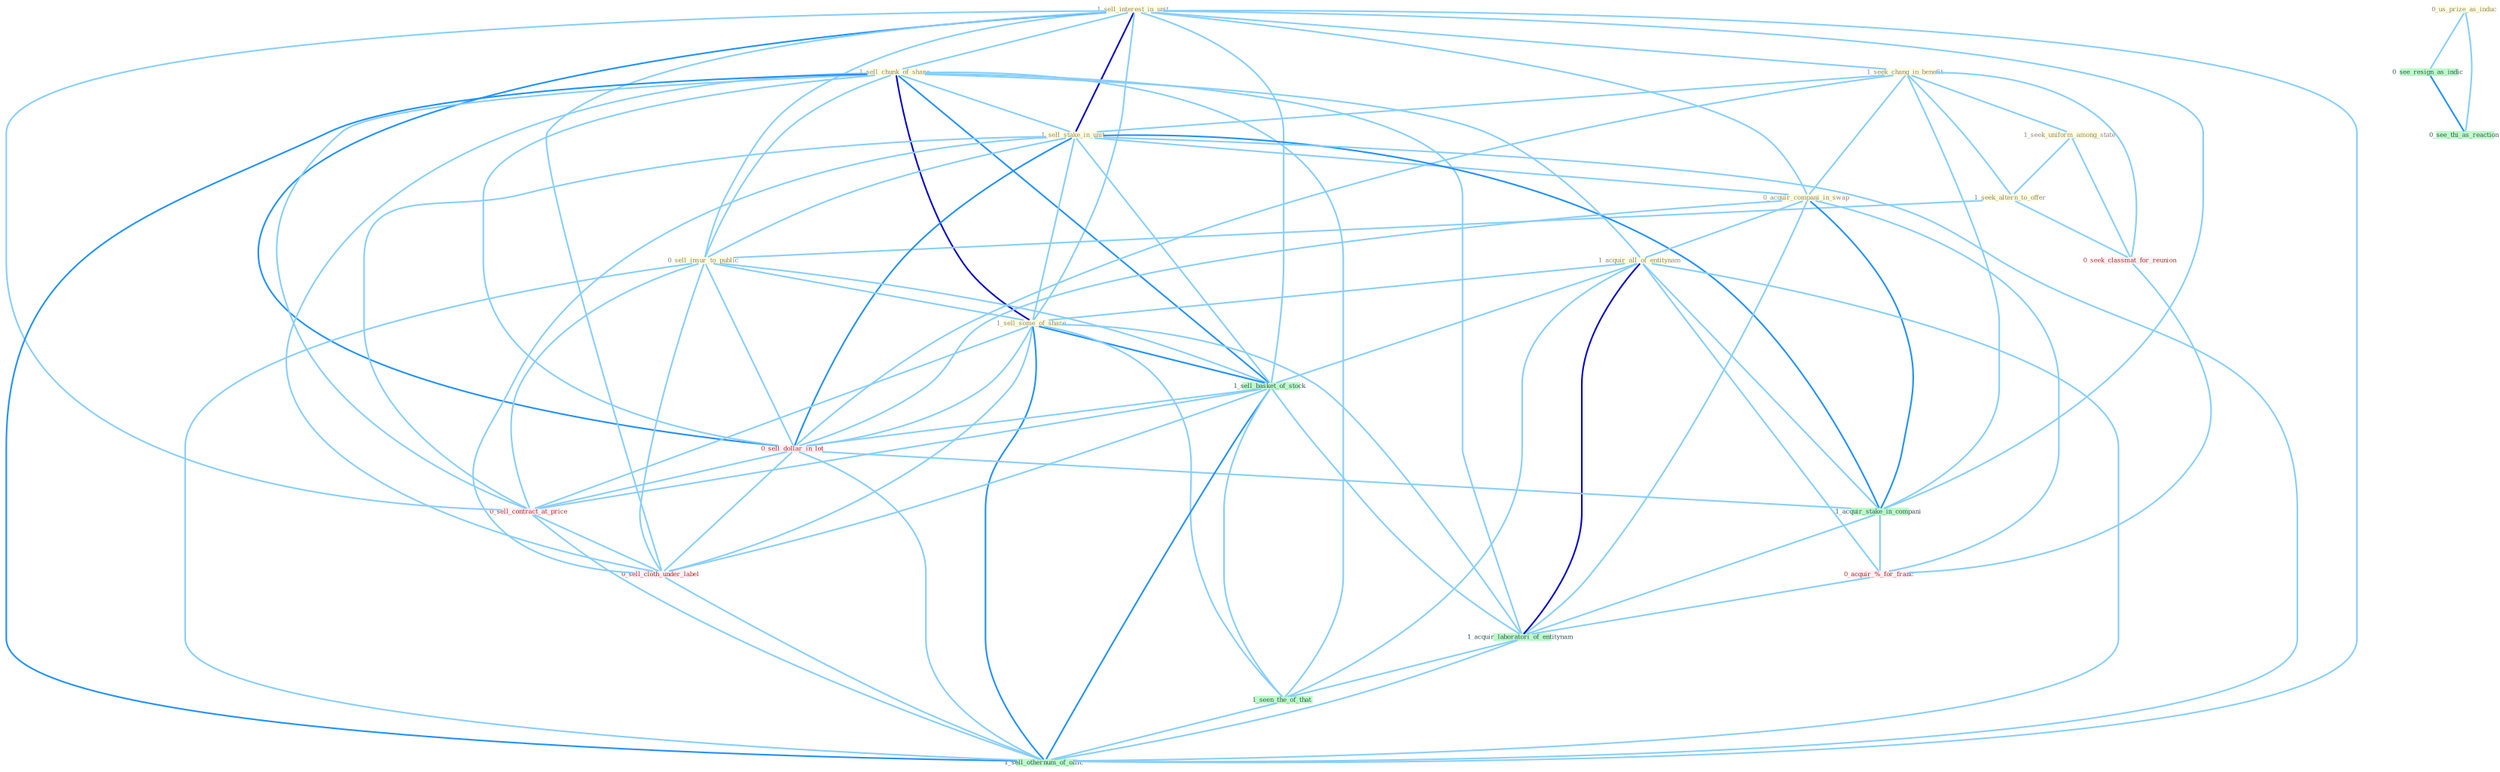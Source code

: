 Graph G{ 
    node
    [shape=polygon,style=filled,width=.5,height=.06,color="#BDFCC9",fixedsize=true,fontsize=4,
    fontcolor="#2f4f4f"];
    {node
    [color="#ffffe0", fontcolor="#8b7d6b"] "1_sell_interest_in_unit " "1_sell_chunk_of_share " "1_seek_chang_in_benefit " "1_seek_uniform_among_state " "1_seek_altern_to_offer " "1_sell_stake_in_unit " "0_us_prize_as_induc " "0_acquir_compani_in_swap " "0_sell_insur_to_public " "1_acquir_all_of_entitynam " "1_sell_some_of_share "}
{node [color="#fff0f5", fontcolor="#b22222"] "0_seek_classmat_for_reunion " "0_sell_dollar_in_lot " "0_acquir_%_for_franc " "0_sell_contract_at_price " "0_sell_cloth_under_label "}
edge [color="#B0E2FF"];

	"1_sell_interest_in_unit " -- "1_sell_chunk_of_share " [w="1", color="#87cefa" ];
	"1_sell_interest_in_unit " -- "1_seek_chang_in_benefit " [w="1", color="#87cefa" ];
	"1_sell_interest_in_unit " -- "1_sell_stake_in_unit " [w="3", color="#0000cd" , len=0.6];
	"1_sell_interest_in_unit " -- "0_acquir_compani_in_swap " [w="1", color="#87cefa" ];
	"1_sell_interest_in_unit " -- "0_sell_insur_to_public " [w="1", color="#87cefa" ];
	"1_sell_interest_in_unit " -- "1_sell_some_of_share " [w="1", color="#87cefa" ];
	"1_sell_interest_in_unit " -- "1_sell_basket_of_stock " [w="1", color="#87cefa" ];
	"1_sell_interest_in_unit " -- "0_sell_dollar_in_lot " [w="2", color="#1e90ff" , len=0.8];
	"1_sell_interest_in_unit " -- "1_acquir_stake_in_compani " [w="1", color="#87cefa" ];
	"1_sell_interest_in_unit " -- "0_sell_contract_at_price " [w="1", color="#87cefa" ];
	"1_sell_interest_in_unit " -- "0_sell_cloth_under_label " [w="1", color="#87cefa" ];
	"1_sell_interest_in_unit " -- "1_sell_othernum_of_offic " [w="1", color="#87cefa" ];
	"1_sell_chunk_of_share " -- "1_sell_stake_in_unit " [w="1", color="#87cefa" ];
	"1_sell_chunk_of_share " -- "0_sell_insur_to_public " [w="1", color="#87cefa" ];
	"1_sell_chunk_of_share " -- "1_acquir_all_of_entitynam " [w="1", color="#87cefa" ];
	"1_sell_chunk_of_share " -- "1_sell_some_of_share " [w="3", color="#0000cd" , len=0.6];
	"1_sell_chunk_of_share " -- "1_sell_basket_of_stock " [w="2", color="#1e90ff" , len=0.8];
	"1_sell_chunk_of_share " -- "0_sell_dollar_in_lot " [w="1", color="#87cefa" ];
	"1_sell_chunk_of_share " -- "0_sell_contract_at_price " [w="1", color="#87cefa" ];
	"1_sell_chunk_of_share " -- "1_acquir_laboratori_of_entitynam " [w="1", color="#87cefa" ];
	"1_sell_chunk_of_share " -- "0_sell_cloth_under_label " [w="1", color="#87cefa" ];
	"1_sell_chunk_of_share " -- "1_seen_the_of_that " [w="1", color="#87cefa" ];
	"1_sell_chunk_of_share " -- "1_sell_othernum_of_offic " [w="2", color="#1e90ff" , len=0.8];
	"1_seek_chang_in_benefit " -- "1_seek_uniform_among_state " [w="1", color="#87cefa" ];
	"1_seek_chang_in_benefit " -- "1_seek_altern_to_offer " [w="1", color="#87cefa" ];
	"1_seek_chang_in_benefit " -- "1_sell_stake_in_unit " [w="1", color="#87cefa" ];
	"1_seek_chang_in_benefit " -- "0_acquir_compani_in_swap " [w="1", color="#87cefa" ];
	"1_seek_chang_in_benefit " -- "0_seek_classmat_for_reunion " [w="1", color="#87cefa" ];
	"1_seek_chang_in_benefit " -- "0_sell_dollar_in_lot " [w="1", color="#87cefa" ];
	"1_seek_chang_in_benefit " -- "1_acquir_stake_in_compani " [w="1", color="#87cefa" ];
	"1_seek_uniform_among_state " -- "1_seek_altern_to_offer " [w="1", color="#87cefa" ];
	"1_seek_uniform_among_state " -- "0_seek_classmat_for_reunion " [w="1", color="#87cefa" ];
	"1_seek_altern_to_offer " -- "0_sell_insur_to_public " [w="1", color="#87cefa" ];
	"1_seek_altern_to_offer " -- "0_seek_classmat_for_reunion " [w="1", color="#87cefa" ];
	"1_sell_stake_in_unit " -- "0_acquir_compani_in_swap " [w="1", color="#87cefa" ];
	"1_sell_stake_in_unit " -- "0_sell_insur_to_public " [w="1", color="#87cefa" ];
	"1_sell_stake_in_unit " -- "1_sell_some_of_share " [w="1", color="#87cefa" ];
	"1_sell_stake_in_unit " -- "1_sell_basket_of_stock " [w="1", color="#87cefa" ];
	"1_sell_stake_in_unit " -- "0_sell_dollar_in_lot " [w="2", color="#1e90ff" , len=0.8];
	"1_sell_stake_in_unit " -- "1_acquir_stake_in_compani " [w="2", color="#1e90ff" , len=0.8];
	"1_sell_stake_in_unit " -- "0_sell_contract_at_price " [w="1", color="#87cefa" ];
	"1_sell_stake_in_unit " -- "0_sell_cloth_under_label " [w="1", color="#87cefa" ];
	"1_sell_stake_in_unit " -- "1_sell_othernum_of_offic " [w="1", color="#87cefa" ];
	"0_us_prize_as_induc " -- "0_see_resign_as_indic " [w="1", color="#87cefa" ];
	"0_us_prize_as_induc " -- "0_see_thi_as_reaction " [w="1", color="#87cefa" ];
	"0_acquir_compani_in_swap " -- "1_acquir_all_of_entitynam " [w="1", color="#87cefa" ];
	"0_acquir_compani_in_swap " -- "0_sell_dollar_in_lot " [w="1", color="#87cefa" ];
	"0_acquir_compani_in_swap " -- "1_acquir_stake_in_compani " [w="2", color="#1e90ff" , len=0.8];
	"0_acquir_compani_in_swap " -- "0_acquir_%_for_franc " [w="1", color="#87cefa" ];
	"0_acquir_compani_in_swap " -- "1_acquir_laboratori_of_entitynam " [w="1", color="#87cefa" ];
	"0_sell_insur_to_public " -- "1_sell_some_of_share " [w="1", color="#87cefa" ];
	"0_sell_insur_to_public " -- "1_sell_basket_of_stock " [w="1", color="#87cefa" ];
	"0_sell_insur_to_public " -- "0_sell_dollar_in_lot " [w="1", color="#87cefa" ];
	"0_sell_insur_to_public " -- "0_sell_contract_at_price " [w="1", color="#87cefa" ];
	"0_sell_insur_to_public " -- "0_sell_cloth_under_label " [w="1", color="#87cefa" ];
	"0_sell_insur_to_public " -- "1_sell_othernum_of_offic " [w="1", color="#87cefa" ];
	"1_acquir_all_of_entitynam " -- "1_sell_some_of_share " [w="1", color="#87cefa" ];
	"1_acquir_all_of_entitynam " -- "1_sell_basket_of_stock " [w="1", color="#87cefa" ];
	"1_acquir_all_of_entitynam " -- "1_acquir_stake_in_compani " [w="1", color="#87cefa" ];
	"1_acquir_all_of_entitynam " -- "0_acquir_%_for_franc " [w="1", color="#87cefa" ];
	"1_acquir_all_of_entitynam " -- "1_acquir_laboratori_of_entitynam " [w="3", color="#0000cd" , len=0.6];
	"1_acquir_all_of_entitynam " -- "1_seen_the_of_that " [w="1", color="#87cefa" ];
	"1_acquir_all_of_entitynam " -- "1_sell_othernum_of_offic " [w="1", color="#87cefa" ];
	"1_sell_some_of_share " -- "1_sell_basket_of_stock " [w="2", color="#1e90ff" , len=0.8];
	"1_sell_some_of_share " -- "0_sell_dollar_in_lot " [w="1", color="#87cefa" ];
	"1_sell_some_of_share " -- "0_sell_contract_at_price " [w="1", color="#87cefa" ];
	"1_sell_some_of_share " -- "1_acquir_laboratori_of_entitynam " [w="1", color="#87cefa" ];
	"1_sell_some_of_share " -- "0_sell_cloth_under_label " [w="1", color="#87cefa" ];
	"1_sell_some_of_share " -- "1_seen_the_of_that " [w="1", color="#87cefa" ];
	"1_sell_some_of_share " -- "1_sell_othernum_of_offic " [w="2", color="#1e90ff" , len=0.8];
	"0_seek_classmat_for_reunion " -- "0_acquir_%_for_franc " [w="1", color="#87cefa" ];
	"1_sell_basket_of_stock " -- "0_sell_dollar_in_lot " [w="1", color="#87cefa" ];
	"1_sell_basket_of_stock " -- "0_sell_contract_at_price " [w="1", color="#87cefa" ];
	"1_sell_basket_of_stock " -- "1_acquir_laboratori_of_entitynam " [w="1", color="#87cefa" ];
	"1_sell_basket_of_stock " -- "0_sell_cloth_under_label " [w="1", color="#87cefa" ];
	"1_sell_basket_of_stock " -- "1_seen_the_of_that " [w="1", color="#87cefa" ];
	"1_sell_basket_of_stock " -- "1_sell_othernum_of_offic " [w="2", color="#1e90ff" , len=0.8];
	"0_sell_dollar_in_lot " -- "1_acquir_stake_in_compani " [w="1", color="#87cefa" ];
	"0_sell_dollar_in_lot " -- "0_sell_contract_at_price " [w="1", color="#87cefa" ];
	"0_sell_dollar_in_lot " -- "0_sell_cloth_under_label " [w="1", color="#87cefa" ];
	"0_sell_dollar_in_lot " -- "1_sell_othernum_of_offic " [w="1", color="#87cefa" ];
	"0_see_resign_as_indic " -- "0_see_thi_as_reaction " [w="2", color="#1e90ff" , len=0.8];
	"1_acquir_stake_in_compani " -- "0_acquir_%_for_franc " [w="1", color="#87cefa" ];
	"1_acquir_stake_in_compani " -- "1_acquir_laboratori_of_entitynam " [w="1", color="#87cefa" ];
	"0_acquir_%_for_franc " -- "1_acquir_laboratori_of_entitynam " [w="1", color="#87cefa" ];
	"0_sell_contract_at_price " -- "0_sell_cloth_under_label " [w="1", color="#87cefa" ];
	"0_sell_contract_at_price " -- "1_sell_othernum_of_offic " [w="1", color="#87cefa" ];
	"1_acquir_laboratori_of_entitynam " -- "1_seen_the_of_that " [w="1", color="#87cefa" ];
	"1_acquir_laboratori_of_entitynam " -- "1_sell_othernum_of_offic " [w="1", color="#87cefa" ];
	"0_sell_cloth_under_label " -- "1_sell_othernum_of_offic " [w="1", color="#87cefa" ];
	"1_seen_the_of_that " -- "1_sell_othernum_of_offic " [w="1", color="#87cefa" ];
}